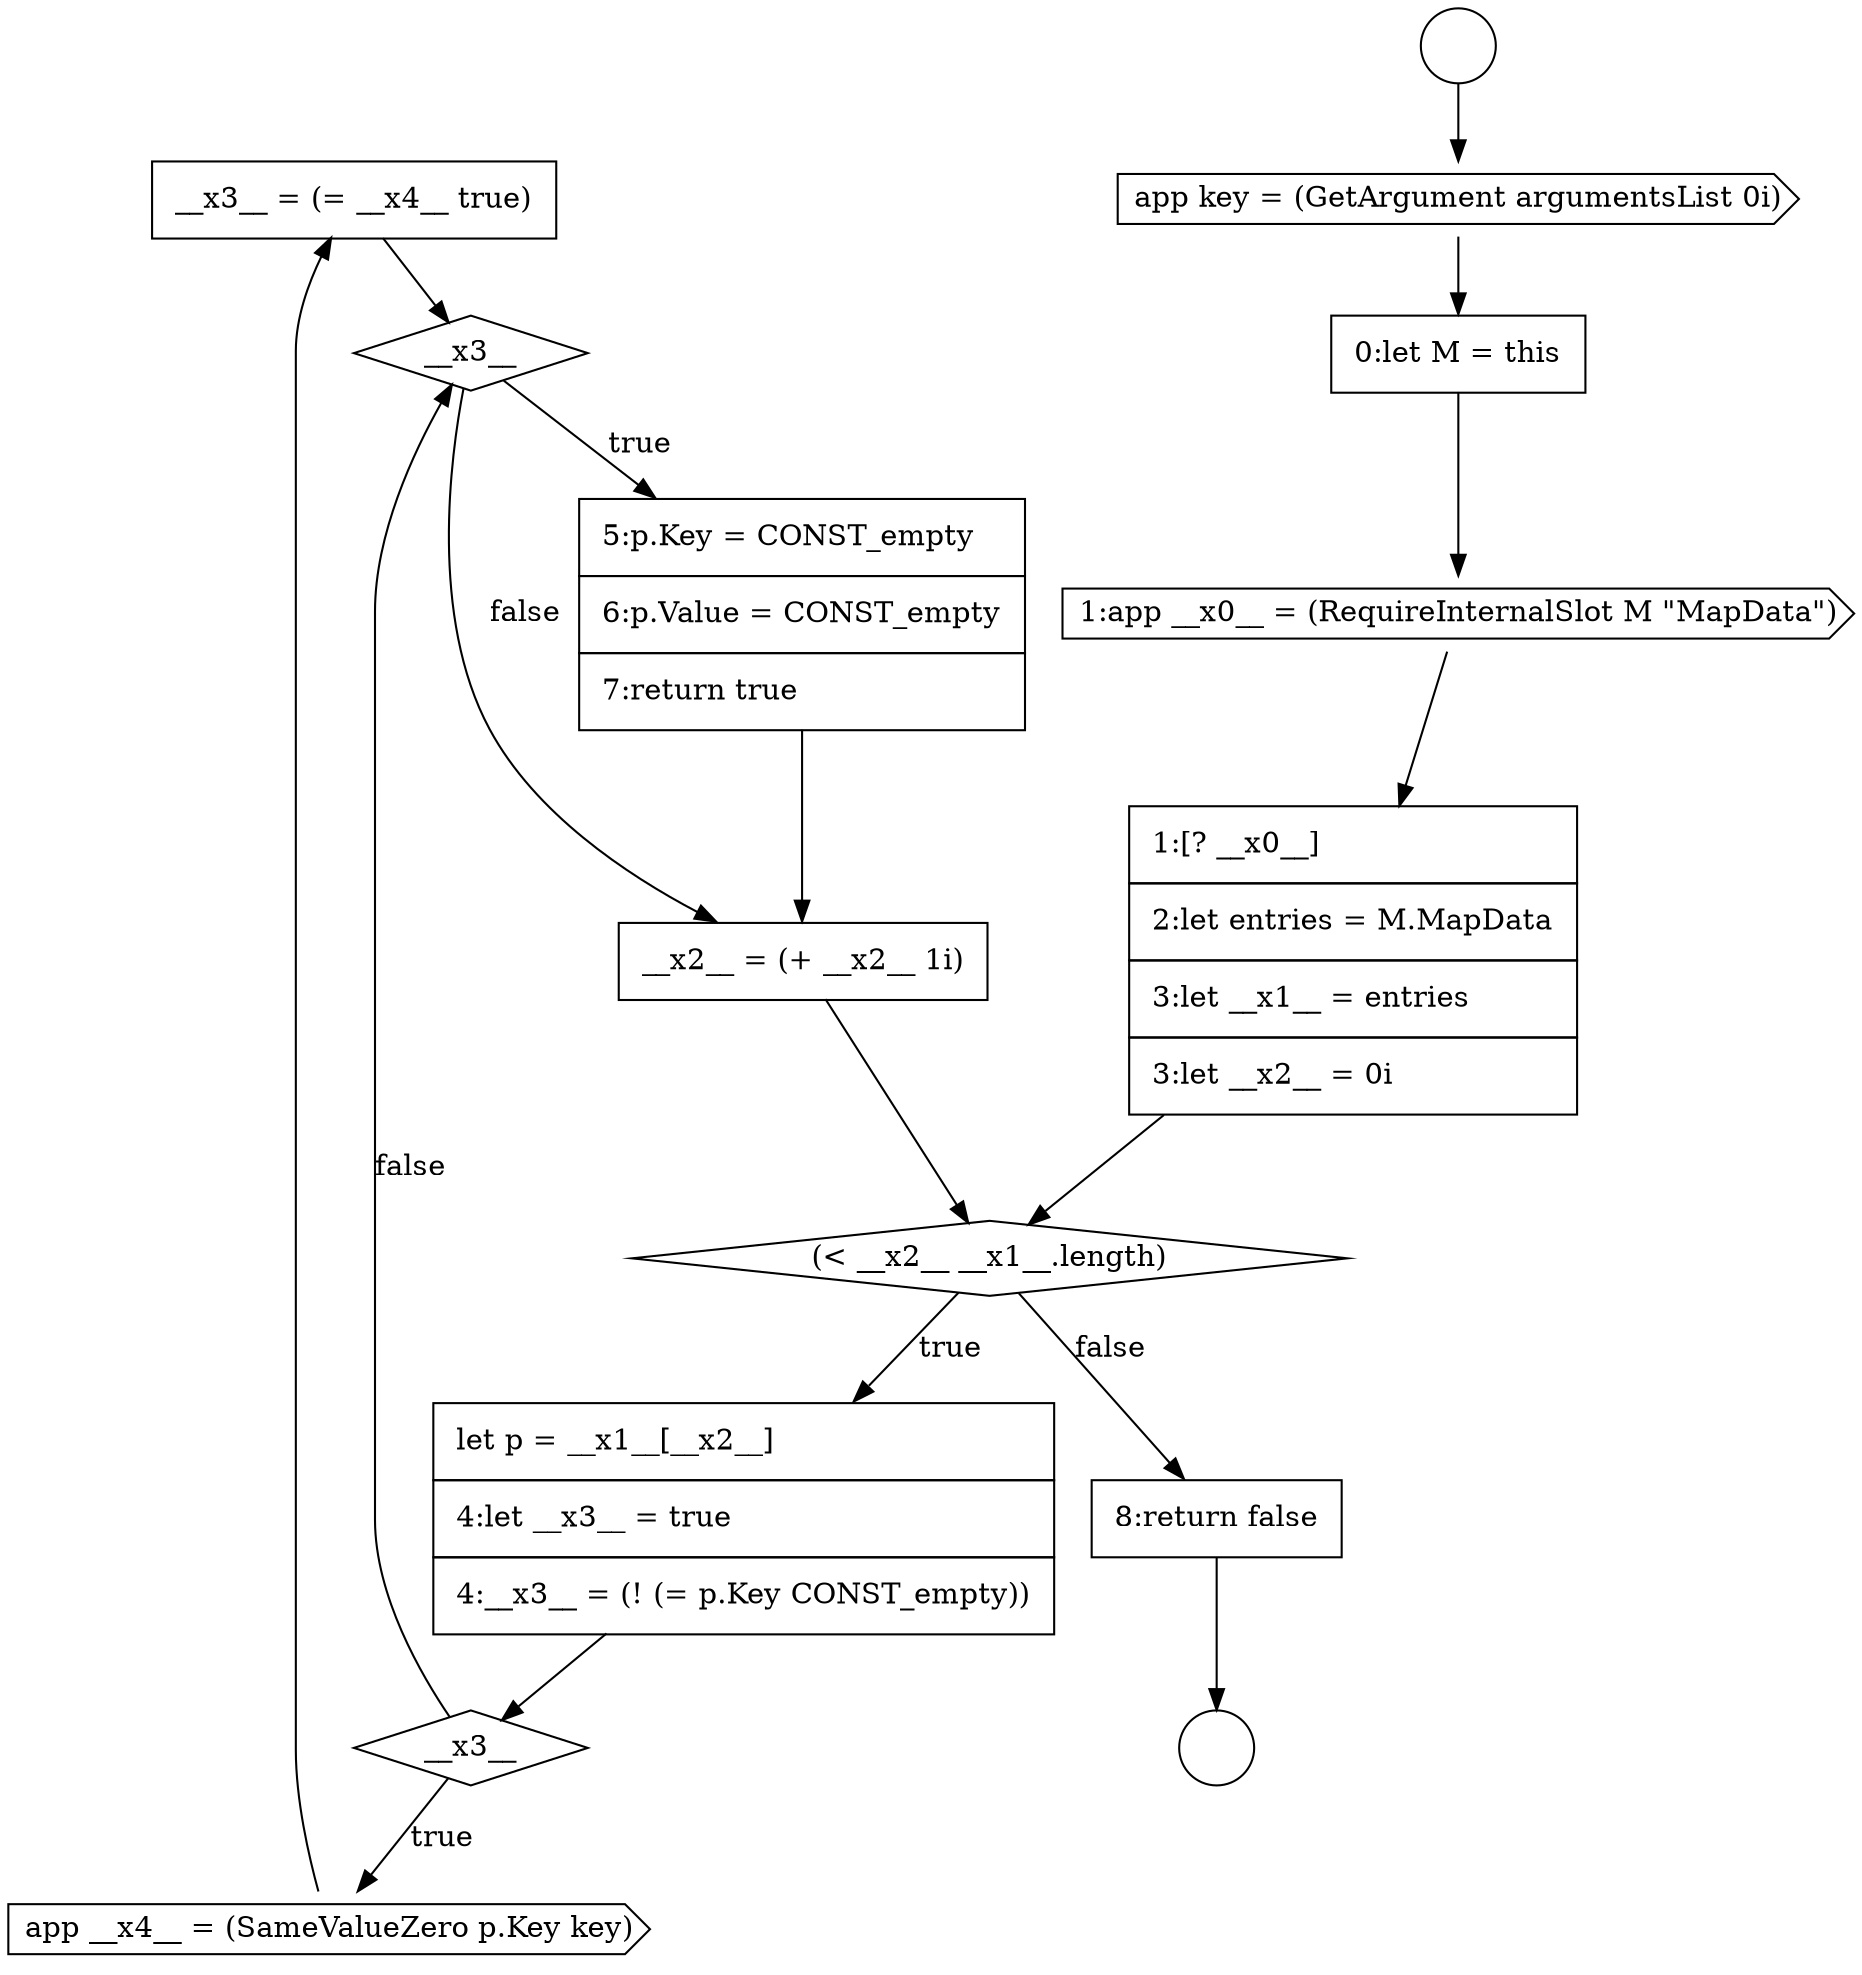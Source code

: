 digraph {
  node16501 [shape=none, margin=0, label=<<font color="black">
    <table border="0" cellborder="1" cellspacing="0" cellpadding="10">
      <tr><td align="left">__x3__ = (= __x4__ true)</td></tr>
    </table>
  </font>> color="black" fillcolor="white" style=filled]
  node16498 [shape=none, margin=0, label=<<font color="black">
    <table border="0" cellborder="1" cellspacing="0" cellpadding="10">
      <tr><td align="left">let p = __x1__[__x2__]</td></tr>
      <tr><td align="left">4:let __x3__ = true</td></tr>
      <tr><td align="left">4:__x3__ = (! (= p.Key CONST_empty))</td></tr>
    </table>
  </font>> color="black" fillcolor="white" style=filled]
  node16491 [shape=circle label=" " color="black" fillcolor="white" style=filled]
  node16495 [shape=cds, label=<<font color="black">1:app __x0__ = (RequireInternalSlot M &quot;MapData&quot;)</font>> color="black" fillcolor="white" style=filled]
  node16497 [shape=diamond, label=<<font color="black">(&lt; __x2__ __x1__.length)</font>> color="black" fillcolor="white" style=filled]
  node16504 [shape=none, margin=0, label=<<font color="black">
    <table border="0" cellborder="1" cellspacing="0" cellpadding="10">
      <tr><td align="left">__x2__ = (+ __x2__ 1i)</td></tr>
    </table>
  </font>> color="black" fillcolor="white" style=filled]
  node16492 [shape=circle label=" " color="black" fillcolor="white" style=filled]
  node16493 [shape=cds, label=<<font color="black">app key = (GetArgument argumentsList 0i)</font>> color="black" fillcolor="white" style=filled]
  node16499 [shape=diamond, label=<<font color="black">__x3__</font>> color="black" fillcolor="white" style=filled]
  node16502 [shape=diamond, label=<<font color="black">__x3__</font>> color="black" fillcolor="white" style=filled]
  node16494 [shape=none, margin=0, label=<<font color="black">
    <table border="0" cellborder="1" cellspacing="0" cellpadding="10">
      <tr><td align="left">0:let M = this</td></tr>
    </table>
  </font>> color="black" fillcolor="white" style=filled]
  node16505 [shape=none, margin=0, label=<<font color="black">
    <table border="0" cellborder="1" cellspacing="0" cellpadding="10">
      <tr><td align="left">8:return false</td></tr>
    </table>
  </font>> color="black" fillcolor="white" style=filled]
  node16496 [shape=none, margin=0, label=<<font color="black">
    <table border="0" cellborder="1" cellspacing="0" cellpadding="10">
      <tr><td align="left">1:[? __x0__]</td></tr>
      <tr><td align="left">2:let entries = M.MapData</td></tr>
      <tr><td align="left">3:let __x1__ = entries</td></tr>
      <tr><td align="left">3:let __x2__ = 0i</td></tr>
    </table>
  </font>> color="black" fillcolor="white" style=filled]
  node16503 [shape=none, margin=0, label=<<font color="black">
    <table border="0" cellborder="1" cellspacing="0" cellpadding="10">
      <tr><td align="left">5:p.Key = CONST_empty</td></tr>
      <tr><td align="left">6:p.Value = CONST_empty</td></tr>
      <tr><td align="left">7:return true</td></tr>
    </table>
  </font>> color="black" fillcolor="white" style=filled]
  node16500 [shape=cds, label=<<font color="black">app __x4__ = (SameValueZero p.Key key)</font>> color="black" fillcolor="white" style=filled]
  node16504 -> node16497 [ color="black"]
  node16496 -> node16497 [ color="black"]
  node16491 -> node16493 [ color="black"]
  node16502 -> node16503 [label=<<font color="black">true</font>> color="black"]
  node16502 -> node16504 [label=<<font color="black">false</font>> color="black"]
  node16495 -> node16496 [ color="black"]
  node16499 -> node16500 [label=<<font color="black">true</font>> color="black"]
  node16499 -> node16502 [label=<<font color="black">false</font>> color="black"]
  node16494 -> node16495 [ color="black"]
  node16503 -> node16504 [ color="black"]
  node16505 -> node16492 [ color="black"]
  node16493 -> node16494 [ color="black"]
  node16500 -> node16501 [ color="black"]
  node16498 -> node16499 [ color="black"]
  node16497 -> node16498 [label=<<font color="black">true</font>> color="black"]
  node16497 -> node16505 [label=<<font color="black">false</font>> color="black"]
  node16501 -> node16502 [ color="black"]
}

